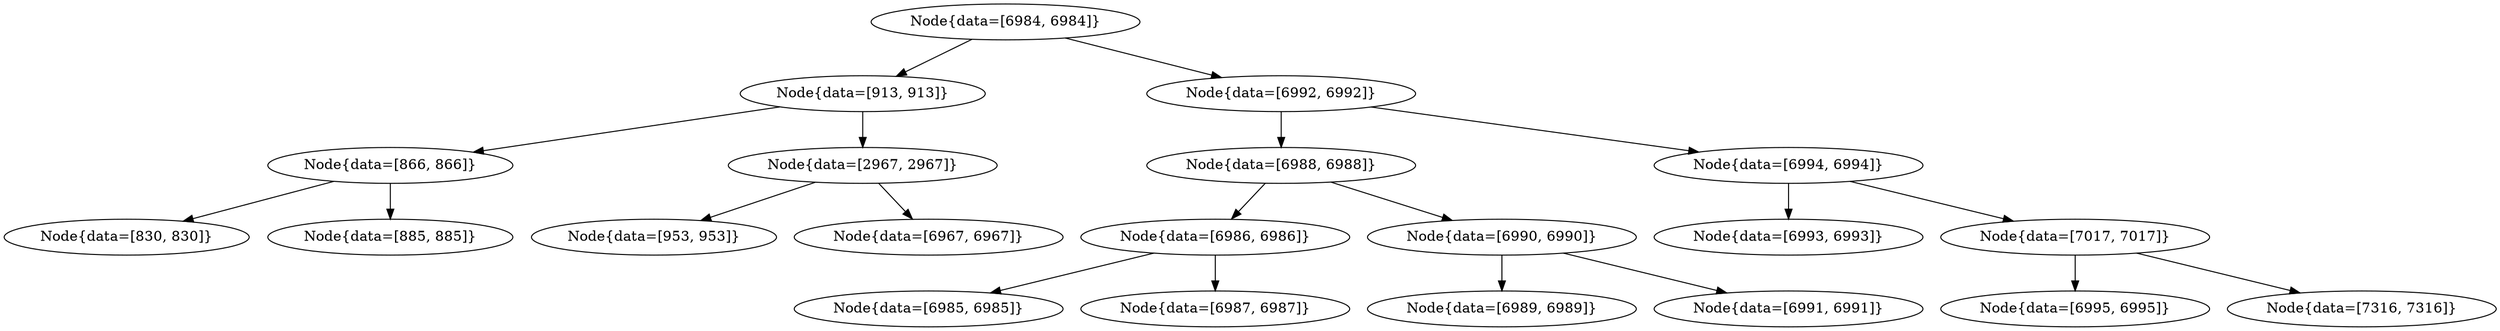 digraph G{
139426637 [label="Node{data=[6984, 6984]}"]
139426637 -> 243309948
243309948 [label="Node{data=[913, 913]}"]
243309948 -> 372511970
372511970 [label="Node{data=[866, 866]}"]
372511970 -> 398560941
398560941 [label="Node{data=[830, 830]}"]
372511970 -> 1688668683
1688668683 [label="Node{data=[885, 885]}"]
243309948 -> 1858470046
1858470046 [label="Node{data=[2967, 2967]}"]
1858470046 -> 1482918560
1482918560 [label="Node{data=[953, 953]}"]
1858470046 -> 1137492967
1137492967 [label="Node{data=[6967, 6967]}"]
139426637 -> 535264967
535264967 [label="Node{data=[6992, 6992]}"]
535264967 -> 1106988885
1106988885 [label="Node{data=[6988, 6988]}"]
1106988885 -> 84536128
84536128 [label="Node{data=[6986, 6986]}"]
84536128 -> 545244157
545244157 [label="Node{data=[6985, 6985]}"]
84536128 -> 71991411
71991411 [label="Node{data=[6987, 6987]}"]
1106988885 -> 533788232
533788232 [label="Node{data=[6990, 6990]}"]
533788232 -> 1439259929
1439259929 [label="Node{data=[6989, 6989]}"]
533788232 -> 200739958
200739958 [label="Node{data=[6991, 6991]}"]
535264967 -> 1533955171
1533955171 [label="Node{data=[6994, 6994]}"]
1533955171 -> 1125422064
1125422064 [label="Node{data=[6993, 6993]}"]
1533955171 -> 1554657054
1554657054 [label="Node{data=[7017, 7017]}"]
1554657054 -> 1863130177
1863130177 [label="Node{data=[6995, 6995]}"]
1554657054 -> 1177114775
1177114775 [label="Node{data=[7316, 7316]}"]
}